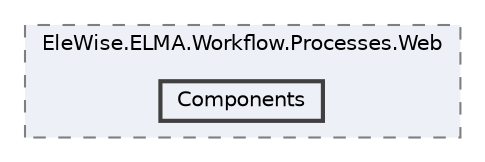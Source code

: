digraph "Web/Modules/EleWise.ELMA.Workflow.Processes.Web/Components"
{
 // LATEX_PDF_SIZE
  bgcolor="transparent";
  edge [fontname=Helvetica,fontsize=10,labelfontname=Helvetica,labelfontsize=10];
  node [fontname=Helvetica,fontsize=10,shape=box,height=0.2,width=0.4];
  compound=true
  subgraph clusterdir_94ed7524891059556ee14621a8e7350e {
    graph [ bgcolor="#edf0f7", pencolor="grey50", label="EleWise.ELMA.Workflow.Processes.Web", fontname=Helvetica,fontsize=10 style="filled,dashed", URL="dir_94ed7524891059556ee14621a8e7350e.html",tooltip=""]
  dir_8beeedf000a9fc352af3454b9bbc4d78 [label="Components", fillcolor="#edf0f7", color="grey25", style="filled,bold", URL="dir_8beeedf000a9fc352af3454b9bbc4d78.html",tooltip=""];
  }
}
